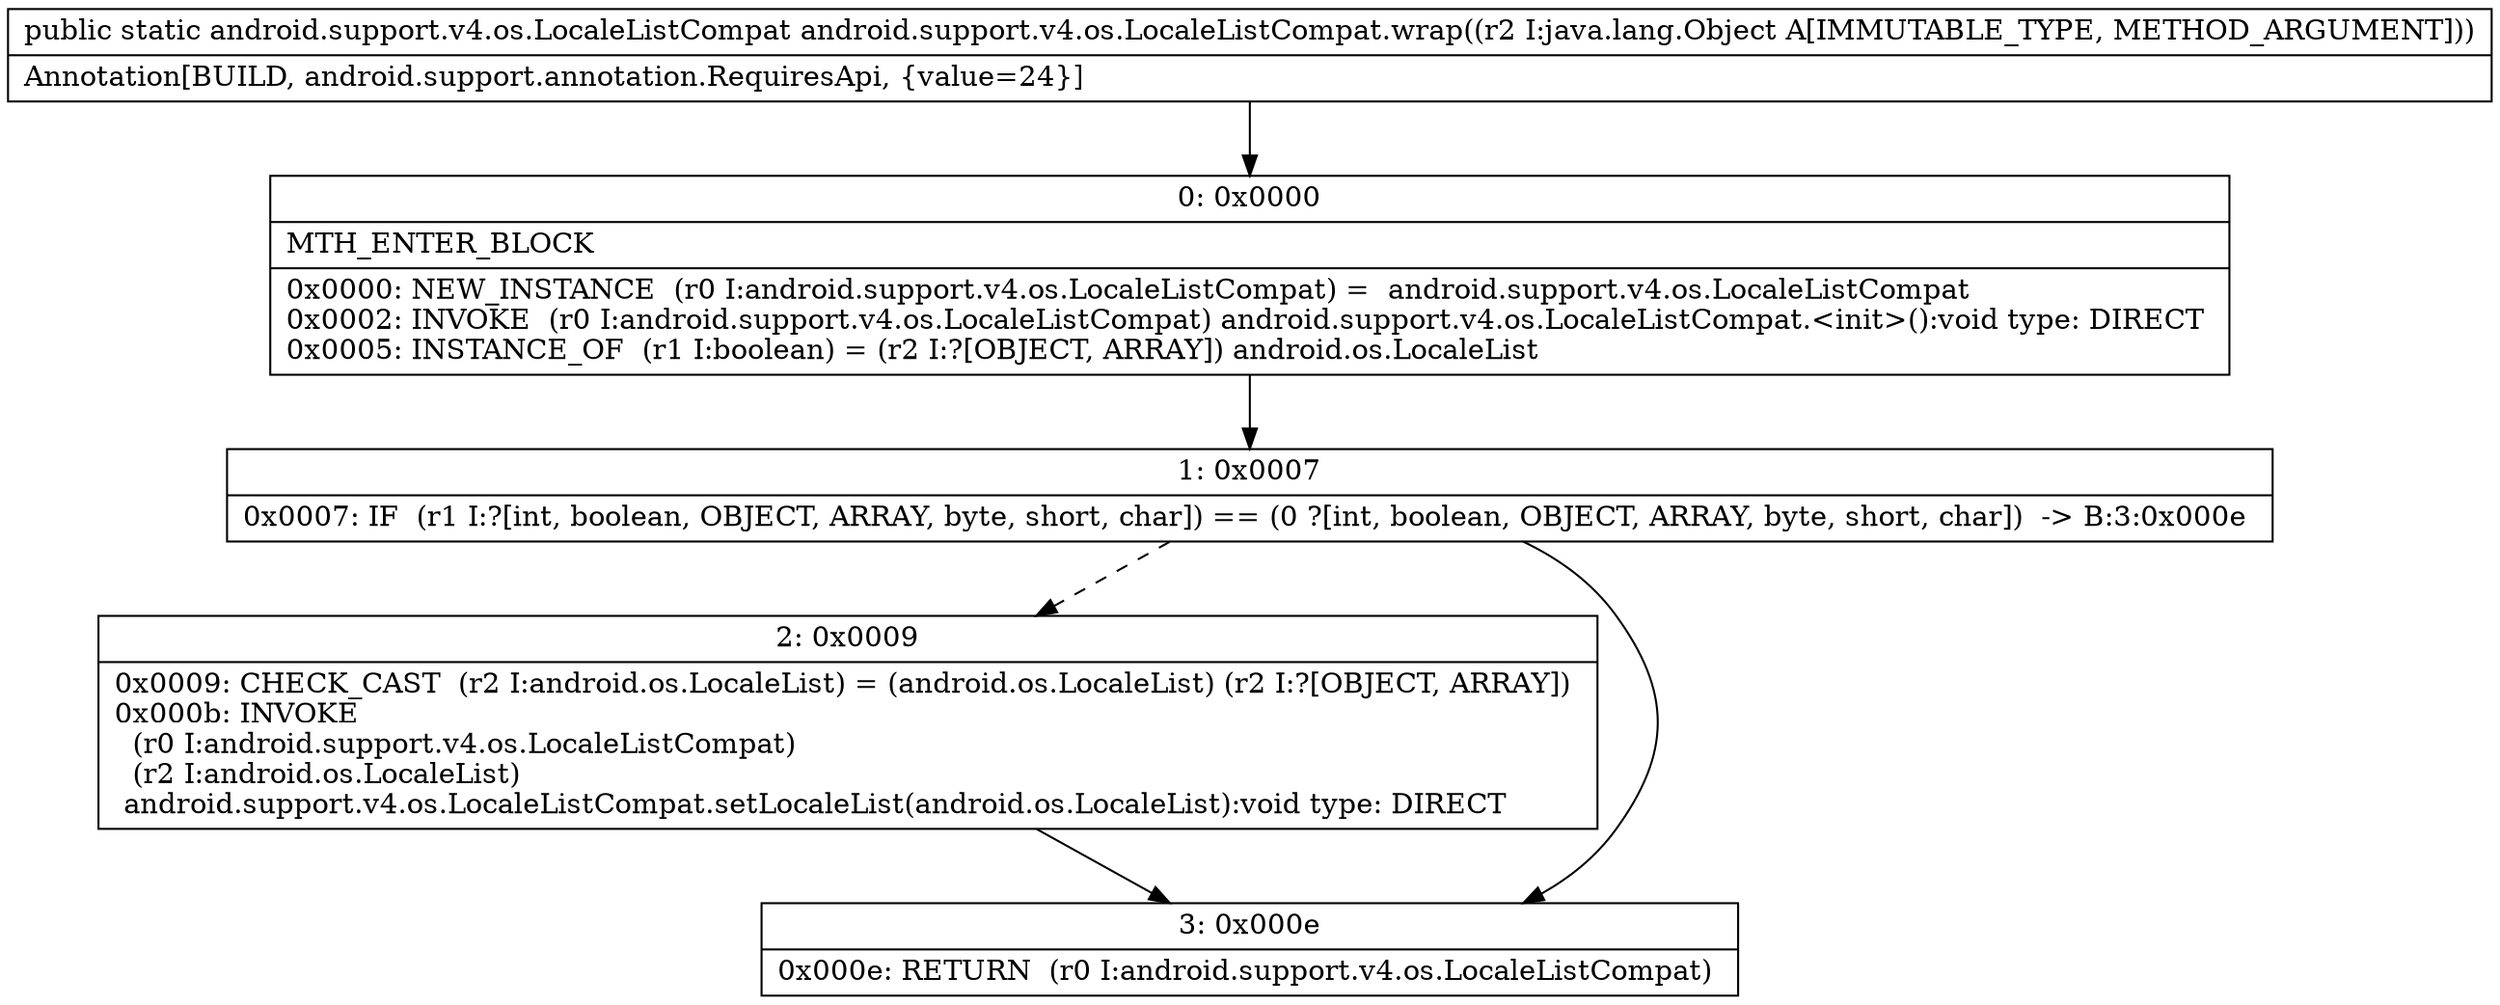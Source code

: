 digraph "CFG forandroid.support.v4.os.LocaleListCompat.wrap(Ljava\/lang\/Object;)Landroid\/support\/v4\/os\/LocaleListCompat;" {
Node_0 [shape=record,label="{0\:\ 0x0000|MTH_ENTER_BLOCK\l|0x0000: NEW_INSTANCE  (r0 I:android.support.v4.os.LocaleListCompat) =  android.support.v4.os.LocaleListCompat \l0x0002: INVOKE  (r0 I:android.support.v4.os.LocaleListCompat) android.support.v4.os.LocaleListCompat.\<init\>():void type: DIRECT \l0x0005: INSTANCE_OF  (r1 I:boolean) = (r2 I:?[OBJECT, ARRAY]) android.os.LocaleList \l}"];
Node_1 [shape=record,label="{1\:\ 0x0007|0x0007: IF  (r1 I:?[int, boolean, OBJECT, ARRAY, byte, short, char]) == (0 ?[int, boolean, OBJECT, ARRAY, byte, short, char])  \-\> B:3:0x000e \l}"];
Node_2 [shape=record,label="{2\:\ 0x0009|0x0009: CHECK_CAST  (r2 I:android.os.LocaleList) = (android.os.LocaleList) (r2 I:?[OBJECT, ARRAY]) \l0x000b: INVOKE  \l  (r0 I:android.support.v4.os.LocaleListCompat)\l  (r2 I:android.os.LocaleList)\l android.support.v4.os.LocaleListCompat.setLocaleList(android.os.LocaleList):void type: DIRECT \l}"];
Node_3 [shape=record,label="{3\:\ 0x000e|0x000e: RETURN  (r0 I:android.support.v4.os.LocaleListCompat) \l}"];
MethodNode[shape=record,label="{public static android.support.v4.os.LocaleListCompat android.support.v4.os.LocaleListCompat.wrap((r2 I:java.lang.Object A[IMMUTABLE_TYPE, METHOD_ARGUMENT]))  | Annotation[BUILD, android.support.annotation.RequiresApi, \{value=24\}]\l}"];
MethodNode -> Node_0;
Node_0 -> Node_1;
Node_1 -> Node_2[style=dashed];
Node_1 -> Node_3;
Node_2 -> Node_3;
}

